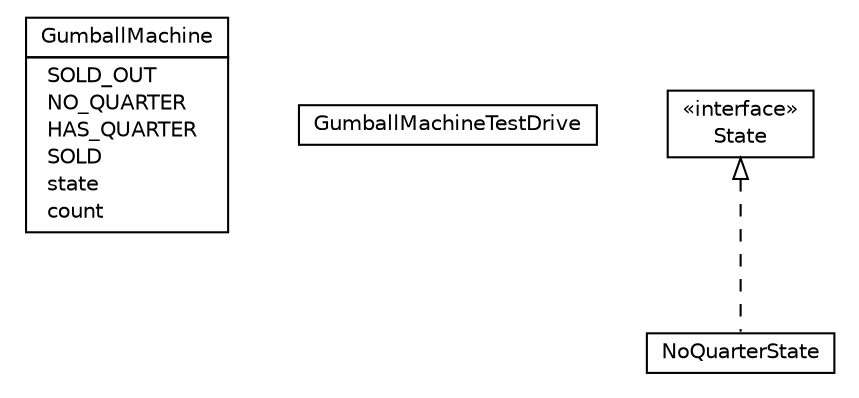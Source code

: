 #!/usr/local/bin/dot
#
# Class diagram 
# Generated by UMLGraph version R5_7_2-3-gee82a7 (http://www.umlgraph.org/)
#

digraph G {
	edge [fontname="Helvetica",fontsize=10,labelfontname="Helvetica",labelfontsize=10];
	node [fontname="Helvetica",fontsize=10,shape=plaintext];
	nodesep=0.25;
	ranksep=0.5;
	// state.GumballMachine
	c0 [label=<<table title="state.GumballMachine" border="0" cellborder="1" cellspacing="0" cellpadding="2" port="p">
		<tr><td><table border="0" cellspacing="0" cellpadding="1">
<tr><td align="center" balign="center"> GumballMachine </td></tr>
		</table></td></tr>
		<tr><td><table border="0" cellspacing="0" cellpadding="1">
<tr><td align="left" balign="left">  SOLD_OUT </td></tr>
<tr><td align="left" balign="left">  NO_QUARTER </td></tr>
<tr><td align="left" balign="left">  HAS_QUARTER </td></tr>
<tr><td align="left" balign="left">  SOLD </td></tr>
<tr><td align="left" balign="left">  state </td></tr>
<tr><td align="left" balign="left">  count </td></tr>
		</table></td></tr>
		</table>>, URL="null", fontname="Helvetica", fontcolor="black", fontsize=10.0];
	// state.GumballMachineTestDrive
	c1 [label=<<table title="state.GumballMachineTestDrive" border="0" cellborder="1" cellspacing="0" cellpadding="2" port="p">
		<tr><td><table border="0" cellspacing="0" cellpadding="1">
<tr><td align="center" balign="center"> GumballMachineTestDrive </td></tr>
		</table></td></tr>
		</table>>, URL="null", fontname="Helvetica", fontcolor="black", fontsize=10.0];
	// state.NoQuarterState
	c2 [label=<<table title="state.NoQuarterState" border="0" cellborder="1" cellspacing="0" cellpadding="2" port="p">
		<tr><td><table border="0" cellspacing="0" cellpadding="1">
<tr><td align="center" balign="center"> NoQuarterState </td></tr>
		</table></td></tr>
		</table>>, URL="null", fontname="Helvetica", fontcolor="black", fontsize=10.0];
	// state.State
	c3 [label=<<table title="state.State" border="0" cellborder="1" cellspacing="0" cellpadding="2" port="p">
		<tr><td><table border="0" cellspacing="0" cellpadding="1">
<tr><td align="center" balign="center"> &#171;interface&#187; </td></tr>
<tr><td align="center" balign="center"> State </td></tr>
		</table></td></tr>
		</table>>, URL="null", fontname="Helvetica", fontcolor="black", fontsize=10.0];
	//state.NoQuarterState implements state.State
	c3:p -> c2:p [dir=back,arrowtail=empty,style=dashed];
}

